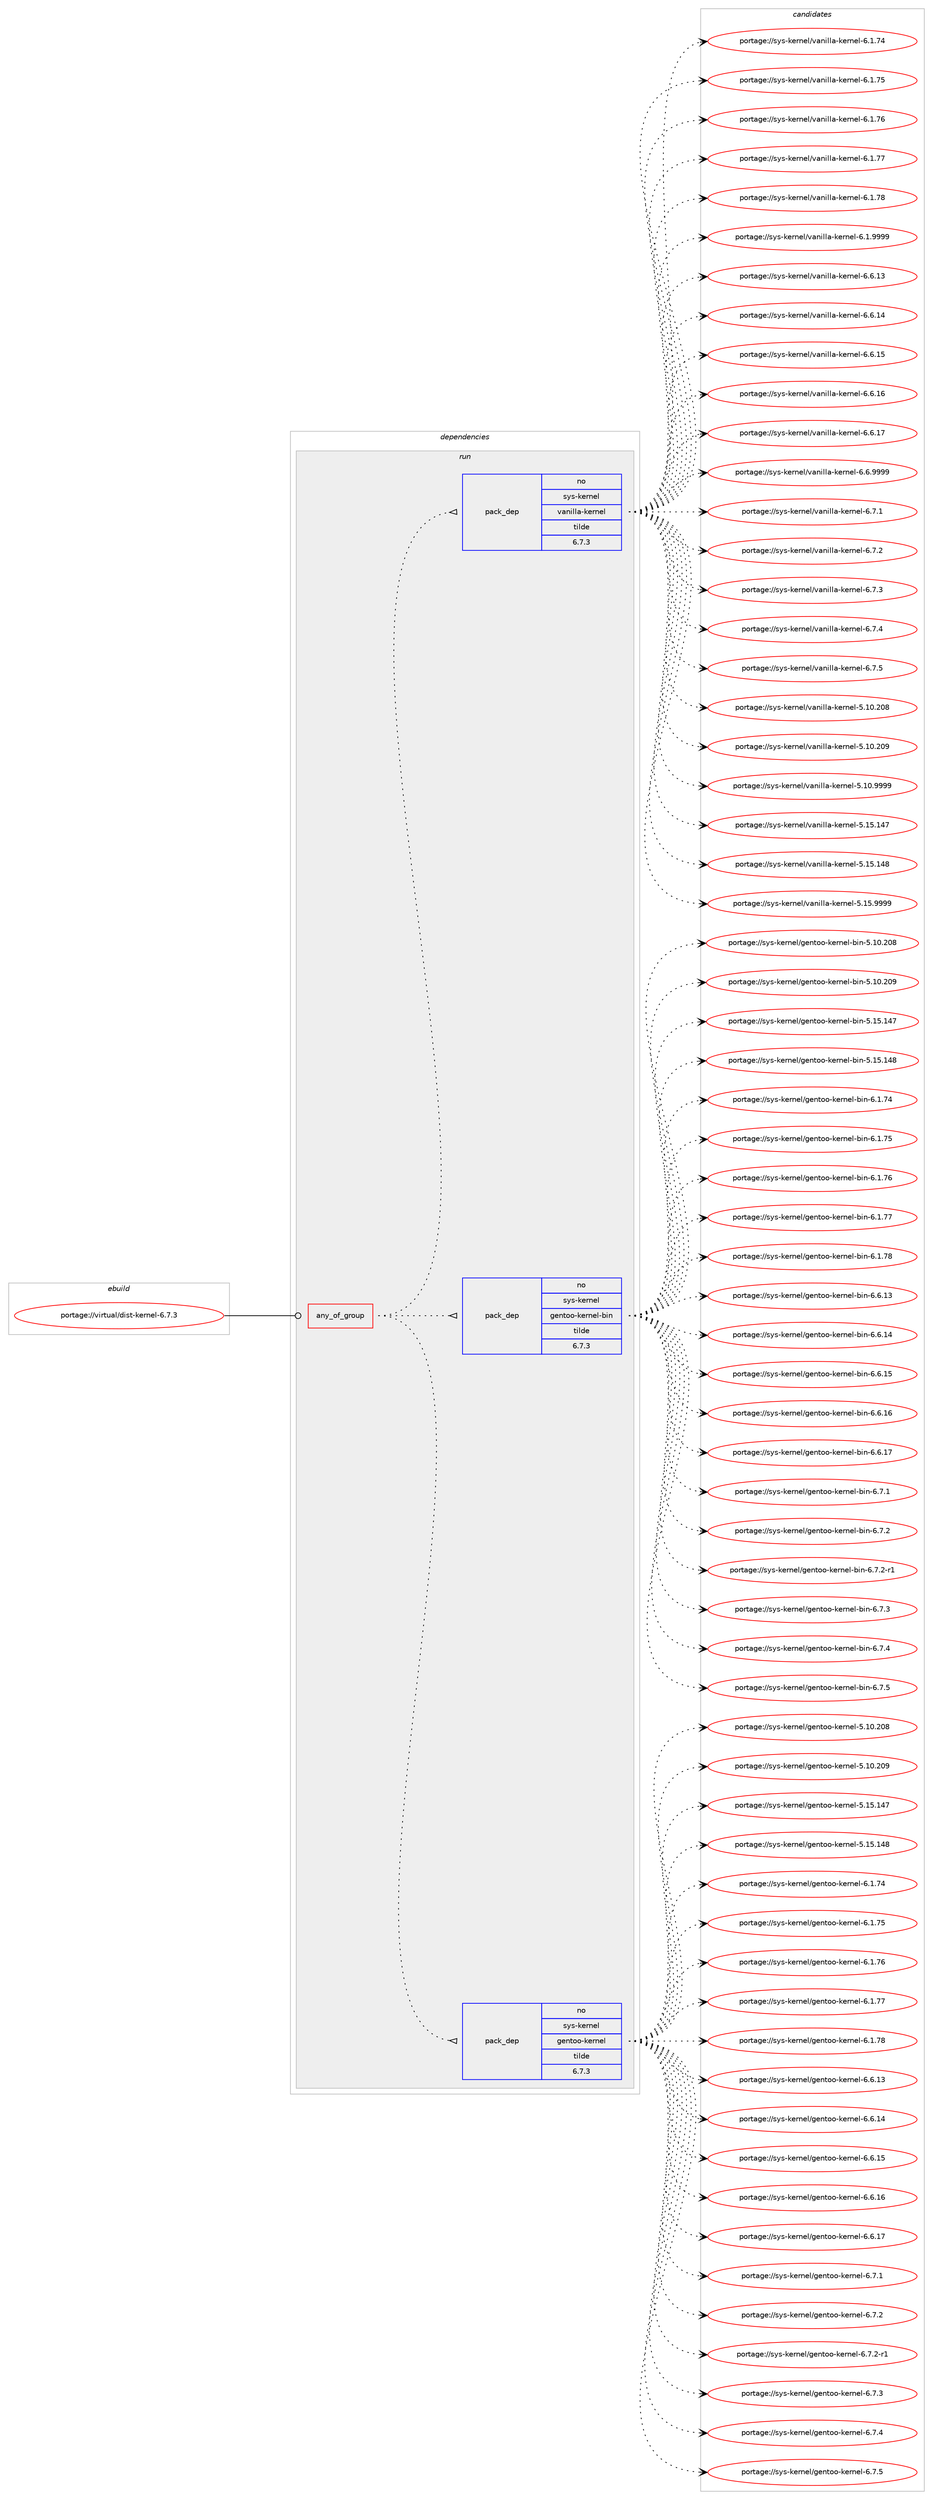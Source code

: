 digraph prolog {

# *************
# Graph options
# *************

newrank=true;
concentrate=true;
compound=true;
graph [rankdir=LR,fontname=Helvetica,fontsize=10,ranksep=1.5];#, ranksep=2.5, nodesep=0.2];
edge  [arrowhead=vee];
node  [fontname=Helvetica,fontsize=10];

# **********
# The ebuild
# **********

subgraph cluster_leftcol {
color=gray;
rank=same;
label=<<i>ebuild</i>>;
id [label="portage://virtual/dist-kernel-6.7.3", color=red, width=4, href="../virtual/dist-kernel-6.7.3.svg"];
}

# ****************
# The dependencies
# ****************

subgraph cluster_midcol {
color=gray;
label=<<i>dependencies</i>>;
subgraph cluster_compile {
fillcolor="#eeeeee";
style=filled;
label=<<i>compile</i>>;
}
subgraph cluster_compileandrun {
fillcolor="#eeeeee";
style=filled;
label=<<i>compile and run</i>>;
}
subgraph cluster_run {
fillcolor="#eeeeee";
style=filled;
label=<<i>run</i>>;
subgraph any231 {
dependency25520 [label=<<TABLE BORDER="0" CELLBORDER="1" CELLSPACING="0" CELLPADDING="4"><TR><TD CELLPADDING="10">any_of_group</TD></TR></TABLE>>, shape=none, color=red];subgraph pack8233 {
dependency25521 [label=<<TABLE BORDER="0" CELLBORDER="1" CELLSPACING="0" CELLPADDING="4" WIDTH="220"><TR><TD ROWSPAN="6" CELLPADDING="30">pack_dep</TD></TR><TR><TD WIDTH="110">no</TD></TR><TR><TD>sys-kernel</TD></TR><TR><TD>gentoo-kernel</TD></TR><TR><TD>tilde</TD></TR><TR><TD>6.7.3</TD></TR></TABLE>>, shape=none, color=blue];
}
dependency25520:e -> dependency25521:w [weight=20,style="dotted",arrowhead="oinv"];
subgraph pack8234 {
dependency25522 [label=<<TABLE BORDER="0" CELLBORDER="1" CELLSPACING="0" CELLPADDING="4" WIDTH="220"><TR><TD ROWSPAN="6" CELLPADDING="30">pack_dep</TD></TR><TR><TD WIDTH="110">no</TD></TR><TR><TD>sys-kernel</TD></TR><TR><TD>gentoo-kernel-bin</TD></TR><TR><TD>tilde</TD></TR><TR><TD>6.7.3</TD></TR></TABLE>>, shape=none, color=blue];
}
dependency25520:e -> dependency25522:w [weight=20,style="dotted",arrowhead="oinv"];
subgraph pack8235 {
dependency25523 [label=<<TABLE BORDER="0" CELLBORDER="1" CELLSPACING="0" CELLPADDING="4" WIDTH="220"><TR><TD ROWSPAN="6" CELLPADDING="30">pack_dep</TD></TR><TR><TD WIDTH="110">no</TD></TR><TR><TD>sys-kernel</TD></TR><TR><TD>vanilla-kernel</TD></TR><TR><TD>tilde</TD></TR><TR><TD>6.7.3</TD></TR></TABLE>>, shape=none, color=blue];
}
dependency25520:e -> dependency25523:w [weight=20,style="dotted",arrowhead="oinv"];
}
id:e -> dependency25520:w [weight=20,style="solid",arrowhead="odot"];
}
}

# **************
# The candidates
# **************

subgraph cluster_choices {
rank=same;
color=gray;
label=<<i>candidates</i>>;

subgraph choice8233 {
color=black;
nodesep=1;
choice115121115451071011141101011084710310111011611111145107101114110101108455346494846504856 [label="portage://sys-kernel/gentoo-kernel-5.10.208", color=red, width=4,href="../sys-kernel/gentoo-kernel-5.10.208.svg"];
choice115121115451071011141101011084710310111011611111145107101114110101108455346494846504857 [label="portage://sys-kernel/gentoo-kernel-5.10.209", color=red, width=4,href="../sys-kernel/gentoo-kernel-5.10.209.svg"];
choice115121115451071011141101011084710310111011611111145107101114110101108455346495346495255 [label="portage://sys-kernel/gentoo-kernel-5.15.147", color=red, width=4,href="../sys-kernel/gentoo-kernel-5.15.147.svg"];
choice115121115451071011141101011084710310111011611111145107101114110101108455346495346495256 [label="portage://sys-kernel/gentoo-kernel-5.15.148", color=red, width=4,href="../sys-kernel/gentoo-kernel-5.15.148.svg"];
choice11512111545107101114110101108471031011101161111114510710111411010110845544649465552 [label="portage://sys-kernel/gentoo-kernel-6.1.74", color=red, width=4,href="../sys-kernel/gentoo-kernel-6.1.74.svg"];
choice11512111545107101114110101108471031011101161111114510710111411010110845544649465553 [label="portage://sys-kernel/gentoo-kernel-6.1.75", color=red, width=4,href="../sys-kernel/gentoo-kernel-6.1.75.svg"];
choice11512111545107101114110101108471031011101161111114510710111411010110845544649465554 [label="portage://sys-kernel/gentoo-kernel-6.1.76", color=red, width=4,href="../sys-kernel/gentoo-kernel-6.1.76.svg"];
choice11512111545107101114110101108471031011101161111114510710111411010110845544649465555 [label="portage://sys-kernel/gentoo-kernel-6.1.77", color=red, width=4,href="../sys-kernel/gentoo-kernel-6.1.77.svg"];
choice11512111545107101114110101108471031011101161111114510710111411010110845544649465556 [label="portage://sys-kernel/gentoo-kernel-6.1.78", color=red, width=4,href="../sys-kernel/gentoo-kernel-6.1.78.svg"];
choice11512111545107101114110101108471031011101161111114510710111411010110845544654464951 [label="portage://sys-kernel/gentoo-kernel-6.6.13", color=red, width=4,href="../sys-kernel/gentoo-kernel-6.6.13.svg"];
choice11512111545107101114110101108471031011101161111114510710111411010110845544654464952 [label="portage://sys-kernel/gentoo-kernel-6.6.14", color=red, width=4,href="../sys-kernel/gentoo-kernel-6.6.14.svg"];
choice11512111545107101114110101108471031011101161111114510710111411010110845544654464953 [label="portage://sys-kernel/gentoo-kernel-6.6.15", color=red, width=4,href="../sys-kernel/gentoo-kernel-6.6.15.svg"];
choice11512111545107101114110101108471031011101161111114510710111411010110845544654464954 [label="portage://sys-kernel/gentoo-kernel-6.6.16", color=red, width=4,href="../sys-kernel/gentoo-kernel-6.6.16.svg"];
choice11512111545107101114110101108471031011101161111114510710111411010110845544654464955 [label="portage://sys-kernel/gentoo-kernel-6.6.17", color=red, width=4,href="../sys-kernel/gentoo-kernel-6.6.17.svg"];
choice115121115451071011141101011084710310111011611111145107101114110101108455446554649 [label="portage://sys-kernel/gentoo-kernel-6.7.1", color=red, width=4,href="../sys-kernel/gentoo-kernel-6.7.1.svg"];
choice115121115451071011141101011084710310111011611111145107101114110101108455446554650 [label="portage://sys-kernel/gentoo-kernel-6.7.2", color=red, width=4,href="../sys-kernel/gentoo-kernel-6.7.2.svg"];
choice1151211154510710111411010110847103101110116111111451071011141101011084554465546504511449 [label="portage://sys-kernel/gentoo-kernel-6.7.2-r1", color=red, width=4,href="../sys-kernel/gentoo-kernel-6.7.2-r1.svg"];
choice115121115451071011141101011084710310111011611111145107101114110101108455446554651 [label="portage://sys-kernel/gentoo-kernel-6.7.3", color=red, width=4,href="../sys-kernel/gentoo-kernel-6.7.3.svg"];
choice115121115451071011141101011084710310111011611111145107101114110101108455446554652 [label="portage://sys-kernel/gentoo-kernel-6.7.4", color=red, width=4,href="../sys-kernel/gentoo-kernel-6.7.4.svg"];
choice115121115451071011141101011084710310111011611111145107101114110101108455446554653 [label="portage://sys-kernel/gentoo-kernel-6.7.5", color=red, width=4,href="../sys-kernel/gentoo-kernel-6.7.5.svg"];
dependency25521:e -> choice115121115451071011141101011084710310111011611111145107101114110101108455346494846504856:w [style=dotted,weight="100"];
dependency25521:e -> choice115121115451071011141101011084710310111011611111145107101114110101108455346494846504857:w [style=dotted,weight="100"];
dependency25521:e -> choice115121115451071011141101011084710310111011611111145107101114110101108455346495346495255:w [style=dotted,weight="100"];
dependency25521:e -> choice115121115451071011141101011084710310111011611111145107101114110101108455346495346495256:w [style=dotted,weight="100"];
dependency25521:e -> choice11512111545107101114110101108471031011101161111114510710111411010110845544649465552:w [style=dotted,weight="100"];
dependency25521:e -> choice11512111545107101114110101108471031011101161111114510710111411010110845544649465553:w [style=dotted,weight="100"];
dependency25521:e -> choice11512111545107101114110101108471031011101161111114510710111411010110845544649465554:w [style=dotted,weight="100"];
dependency25521:e -> choice11512111545107101114110101108471031011101161111114510710111411010110845544649465555:w [style=dotted,weight="100"];
dependency25521:e -> choice11512111545107101114110101108471031011101161111114510710111411010110845544649465556:w [style=dotted,weight="100"];
dependency25521:e -> choice11512111545107101114110101108471031011101161111114510710111411010110845544654464951:w [style=dotted,weight="100"];
dependency25521:e -> choice11512111545107101114110101108471031011101161111114510710111411010110845544654464952:w [style=dotted,weight="100"];
dependency25521:e -> choice11512111545107101114110101108471031011101161111114510710111411010110845544654464953:w [style=dotted,weight="100"];
dependency25521:e -> choice11512111545107101114110101108471031011101161111114510710111411010110845544654464954:w [style=dotted,weight="100"];
dependency25521:e -> choice11512111545107101114110101108471031011101161111114510710111411010110845544654464955:w [style=dotted,weight="100"];
dependency25521:e -> choice115121115451071011141101011084710310111011611111145107101114110101108455446554649:w [style=dotted,weight="100"];
dependency25521:e -> choice115121115451071011141101011084710310111011611111145107101114110101108455446554650:w [style=dotted,weight="100"];
dependency25521:e -> choice1151211154510710111411010110847103101110116111111451071011141101011084554465546504511449:w [style=dotted,weight="100"];
dependency25521:e -> choice115121115451071011141101011084710310111011611111145107101114110101108455446554651:w [style=dotted,weight="100"];
dependency25521:e -> choice115121115451071011141101011084710310111011611111145107101114110101108455446554652:w [style=dotted,weight="100"];
dependency25521:e -> choice115121115451071011141101011084710310111011611111145107101114110101108455446554653:w [style=dotted,weight="100"];
}
subgraph choice8234 {
color=black;
nodesep=1;
choice1151211154510710111411010110847103101110116111111451071011141101011084598105110455346494846504856 [label="portage://sys-kernel/gentoo-kernel-bin-5.10.208", color=red, width=4,href="../sys-kernel/gentoo-kernel-bin-5.10.208.svg"];
choice1151211154510710111411010110847103101110116111111451071011141101011084598105110455346494846504857 [label="portage://sys-kernel/gentoo-kernel-bin-5.10.209", color=red, width=4,href="../sys-kernel/gentoo-kernel-bin-5.10.209.svg"];
choice1151211154510710111411010110847103101110116111111451071011141101011084598105110455346495346495255 [label="portage://sys-kernel/gentoo-kernel-bin-5.15.147", color=red, width=4,href="../sys-kernel/gentoo-kernel-bin-5.15.147.svg"];
choice1151211154510710111411010110847103101110116111111451071011141101011084598105110455346495346495256 [label="portage://sys-kernel/gentoo-kernel-bin-5.15.148", color=red, width=4,href="../sys-kernel/gentoo-kernel-bin-5.15.148.svg"];
choice115121115451071011141101011084710310111011611111145107101114110101108459810511045544649465552 [label="portage://sys-kernel/gentoo-kernel-bin-6.1.74", color=red, width=4,href="../sys-kernel/gentoo-kernel-bin-6.1.74.svg"];
choice115121115451071011141101011084710310111011611111145107101114110101108459810511045544649465553 [label="portage://sys-kernel/gentoo-kernel-bin-6.1.75", color=red, width=4,href="../sys-kernel/gentoo-kernel-bin-6.1.75.svg"];
choice115121115451071011141101011084710310111011611111145107101114110101108459810511045544649465554 [label="portage://sys-kernel/gentoo-kernel-bin-6.1.76", color=red, width=4,href="../sys-kernel/gentoo-kernel-bin-6.1.76.svg"];
choice115121115451071011141101011084710310111011611111145107101114110101108459810511045544649465555 [label="portage://sys-kernel/gentoo-kernel-bin-6.1.77", color=red, width=4,href="../sys-kernel/gentoo-kernel-bin-6.1.77.svg"];
choice115121115451071011141101011084710310111011611111145107101114110101108459810511045544649465556 [label="portage://sys-kernel/gentoo-kernel-bin-6.1.78", color=red, width=4,href="../sys-kernel/gentoo-kernel-bin-6.1.78.svg"];
choice115121115451071011141101011084710310111011611111145107101114110101108459810511045544654464951 [label="portage://sys-kernel/gentoo-kernel-bin-6.6.13", color=red, width=4,href="../sys-kernel/gentoo-kernel-bin-6.6.13.svg"];
choice115121115451071011141101011084710310111011611111145107101114110101108459810511045544654464952 [label="portage://sys-kernel/gentoo-kernel-bin-6.6.14", color=red, width=4,href="../sys-kernel/gentoo-kernel-bin-6.6.14.svg"];
choice115121115451071011141101011084710310111011611111145107101114110101108459810511045544654464953 [label="portage://sys-kernel/gentoo-kernel-bin-6.6.15", color=red, width=4,href="../sys-kernel/gentoo-kernel-bin-6.6.15.svg"];
choice115121115451071011141101011084710310111011611111145107101114110101108459810511045544654464954 [label="portage://sys-kernel/gentoo-kernel-bin-6.6.16", color=red, width=4,href="../sys-kernel/gentoo-kernel-bin-6.6.16.svg"];
choice115121115451071011141101011084710310111011611111145107101114110101108459810511045544654464955 [label="portage://sys-kernel/gentoo-kernel-bin-6.6.17", color=red, width=4,href="../sys-kernel/gentoo-kernel-bin-6.6.17.svg"];
choice1151211154510710111411010110847103101110116111111451071011141101011084598105110455446554649 [label="portage://sys-kernel/gentoo-kernel-bin-6.7.1", color=red, width=4,href="../sys-kernel/gentoo-kernel-bin-6.7.1.svg"];
choice1151211154510710111411010110847103101110116111111451071011141101011084598105110455446554650 [label="portage://sys-kernel/gentoo-kernel-bin-6.7.2", color=red, width=4,href="../sys-kernel/gentoo-kernel-bin-6.7.2.svg"];
choice11512111545107101114110101108471031011101161111114510710111411010110845981051104554465546504511449 [label="portage://sys-kernel/gentoo-kernel-bin-6.7.2-r1", color=red, width=4,href="../sys-kernel/gentoo-kernel-bin-6.7.2-r1.svg"];
choice1151211154510710111411010110847103101110116111111451071011141101011084598105110455446554651 [label="portage://sys-kernel/gentoo-kernel-bin-6.7.3", color=red, width=4,href="../sys-kernel/gentoo-kernel-bin-6.7.3.svg"];
choice1151211154510710111411010110847103101110116111111451071011141101011084598105110455446554652 [label="portage://sys-kernel/gentoo-kernel-bin-6.7.4", color=red, width=4,href="../sys-kernel/gentoo-kernel-bin-6.7.4.svg"];
choice1151211154510710111411010110847103101110116111111451071011141101011084598105110455446554653 [label="portage://sys-kernel/gentoo-kernel-bin-6.7.5", color=red, width=4,href="../sys-kernel/gentoo-kernel-bin-6.7.5.svg"];
dependency25522:e -> choice1151211154510710111411010110847103101110116111111451071011141101011084598105110455346494846504856:w [style=dotted,weight="100"];
dependency25522:e -> choice1151211154510710111411010110847103101110116111111451071011141101011084598105110455346494846504857:w [style=dotted,weight="100"];
dependency25522:e -> choice1151211154510710111411010110847103101110116111111451071011141101011084598105110455346495346495255:w [style=dotted,weight="100"];
dependency25522:e -> choice1151211154510710111411010110847103101110116111111451071011141101011084598105110455346495346495256:w [style=dotted,weight="100"];
dependency25522:e -> choice115121115451071011141101011084710310111011611111145107101114110101108459810511045544649465552:w [style=dotted,weight="100"];
dependency25522:e -> choice115121115451071011141101011084710310111011611111145107101114110101108459810511045544649465553:w [style=dotted,weight="100"];
dependency25522:e -> choice115121115451071011141101011084710310111011611111145107101114110101108459810511045544649465554:w [style=dotted,weight="100"];
dependency25522:e -> choice115121115451071011141101011084710310111011611111145107101114110101108459810511045544649465555:w [style=dotted,weight="100"];
dependency25522:e -> choice115121115451071011141101011084710310111011611111145107101114110101108459810511045544649465556:w [style=dotted,weight="100"];
dependency25522:e -> choice115121115451071011141101011084710310111011611111145107101114110101108459810511045544654464951:w [style=dotted,weight="100"];
dependency25522:e -> choice115121115451071011141101011084710310111011611111145107101114110101108459810511045544654464952:w [style=dotted,weight="100"];
dependency25522:e -> choice115121115451071011141101011084710310111011611111145107101114110101108459810511045544654464953:w [style=dotted,weight="100"];
dependency25522:e -> choice115121115451071011141101011084710310111011611111145107101114110101108459810511045544654464954:w [style=dotted,weight="100"];
dependency25522:e -> choice115121115451071011141101011084710310111011611111145107101114110101108459810511045544654464955:w [style=dotted,weight="100"];
dependency25522:e -> choice1151211154510710111411010110847103101110116111111451071011141101011084598105110455446554649:w [style=dotted,weight="100"];
dependency25522:e -> choice1151211154510710111411010110847103101110116111111451071011141101011084598105110455446554650:w [style=dotted,weight="100"];
dependency25522:e -> choice11512111545107101114110101108471031011101161111114510710111411010110845981051104554465546504511449:w [style=dotted,weight="100"];
dependency25522:e -> choice1151211154510710111411010110847103101110116111111451071011141101011084598105110455446554651:w [style=dotted,weight="100"];
dependency25522:e -> choice1151211154510710111411010110847103101110116111111451071011141101011084598105110455446554652:w [style=dotted,weight="100"];
dependency25522:e -> choice1151211154510710111411010110847103101110116111111451071011141101011084598105110455446554653:w [style=dotted,weight="100"];
}
subgraph choice8235 {
color=black;
nodesep=1;
choice1151211154510710111411010110847118971101051081089745107101114110101108455346494846504856 [label="portage://sys-kernel/vanilla-kernel-5.10.208", color=red, width=4,href="../sys-kernel/vanilla-kernel-5.10.208.svg"];
choice1151211154510710111411010110847118971101051081089745107101114110101108455346494846504857 [label="portage://sys-kernel/vanilla-kernel-5.10.209", color=red, width=4,href="../sys-kernel/vanilla-kernel-5.10.209.svg"];
choice115121115451071011141101011084711897110105108108974510710111411010110845534649484657575757 [label="portage://sys-kernel/vanilla-kernel-5.10.9999", color=red, width=4,href="../sys-kernel/vanilla-kernel-5.10.9999.svg"];
choice1151211154510710111411010110847118971101051081089745107101114110101108455346495346495255 [label="portage://sys-kernel/vanilla-kernel-5.15.147", color=red, width=4,href="../sys-kernel/vanilla-kernel-5.15.147.svg"];
choice1151211154510710111411010110847118971101051081089745107101114110101108455346495346495256 [label="portage://sys-kernel/vanilla-kernel-5.15.148", color=red, width=4,href="../sys-kernel/vanilla-kernel-5.15.148.svg"];
choice115121115451071011141101011084711897110105108108974510710111411010110845534649534657575757 [label="portage://sys-kernel/vanilla-kernel-5.15.9999", color=red, width=4,href="../sys-kernel/vanilla-kernel-5.15.9999.svg"];
choice115121115451071011141101011084711897110105108108974510710111411010110845544649465552 [label="portage://sys-kernel/vanilla-kernel-6.1.74", color=red, width=4,href="../sys-kernel/vanilla-kernel-6.1.74.svg"];
choice115121115451071011141101011084711897110105108108974510710111411010110845544649465553 [label="portage://sys-kernel/vanilla-kernel-6.1.75", color=red, width=4,href="../sys-kernel/vanilla-kernel-6.1.75.svg"];
choice115121115451071011141101011084711897110105108108974510710111411010110845544649465554 [label="portage://sys-kernel/vanilla-kernel-6.1.76", color=red, width=4,href="../sys-kernel/vanilla-kernel-6.1.76.svg"];
choice115121115451071011141101011084711897110105108108974510710111411010110845544649465555 [label="portage://sys-kernel/vanilla-kernel-6.1.77", color=red, width=4,href="../sys-kernel/vanilla-kernel-6.1.77.svg"];
choice115121115451071011141101011084711897110105108108974510710111411010110845544649465556 [label="portage://sys-kernel/vanilla-kernel-6.1.78", color=red, width=4,href="../sys-kernel/vanilla-kernel-6.1.78.svg"];
choice1151211154510710111411010110847118971101051081089745107101114110101108455446494657575757 [label="portage://sys-kernel/vanilla-kernel-6.1.9999", color=red, width=4,href="../sys-kernel/vanilla-kernel-6.1.9999.svg"];
choice115121115451071011141101011084711897110105108108974510710111411010110845544654464951 [label="portage://sys-kernel/vanilla-kernel-6.6.13", color=red, width=4,href="../sys-kernel/vanilla-kernel-6.6.13.svg"];
choice115121115451071011141101011084711897110105108108974510710111411010110845544654464952 [label="portage://sys-kernel/vanilla-kernel-6.6.14", color=red, width=4,href="../sys-kernel/vanilla-kernel-6.6.14.svg"];
choice115121115451071011141101011084711897110105108108974510710111411010110845544654464953 [label="portage://sys-kernel/vanilla-kernel-6.6.15", color=red, width=4,href="../sys-kernel/vanilla-kernel-6.6.15.svg"];
choice115121115451071011141101011084711897110105108108974510710111411010110845544654464954 [label="portage://sys-kernel/vanilla-kernel-6.6.16", color=red, width=4,href="../sys-kernel/vanilla-kernel-6.6.16.svg"];
choice115121115451071011141101011084711897110105108108974510710111411010110845544654464955 [label="portage://sys-kernel/vanilla-kernel-6.6.17", color=red, width=4,href="../sys-kernel/vanilla-kernel-6.6.17.svg"];
choice1151211154510710111411010110847118971101051081089745107101114110101108455446544657575757 [label="portage://sys-kernel/vanilla-kernel-6.6.9999", color=red, width=4,href="../sys-kernel/vanilla-kernel-6.6.9999.svg"];
choice1151211154510710111411010110847118971101051081089745107101114110101108455446554649 [label="portage://sys-kernel/vanilla-kernel-6.7.1", color=red, width=4,href="../sys-kernel/vanilla-kernel-6.7.1.svg"];
choice1151211154510710111411010110847118971101051081089745107101114110101108455446554650 [label="portage://sys-kernel/vanilla-kernel-6.7.2", color=red, width=4,href="../sys-kernel/vanilla-kernel-6.7.2.svg"];
choice1151211154510710111411010110847118971101051081089745107101114110101108455446554651 [label="portage://sys-kernel/vanilla-kernel-6.7.3", color=red, width=4,href="../sys-kernel/vanilla-kernel-6.7.3.svg"];
choice1151211154510710111411010110847118971101051081089745107101114110101108455446554652 [label="portage://sys-kernel/vanilla-kernel-6.7.4", color=red, width=4,href="../sys-kernel/vanilla-kernel-6.7.4.svg"];
choice1151211154510710111411010110847118971101051081089745107101114110101108455446554653 [label="portage://sys-kernel/vanilla-kernel-6.7.5", color=red, width=4,href="../sys-kernel/vanilla-kernel-6.7.5.svg"];
dependency25523:e -> choice1151211154510710111411010110847118971101051081089745107101114110101108455346494846504856:w [style=dotted,weight="100"];
dependency25523:e -> choice1151211154510710111411010110847118971101051081089745107101114110101108455346494846504857:w [style=dotted,weight="100"];
dependency25523:e -> choice115121115451071011141101011084711897110105108108974510710111411010110845534649484657575757:w [style=dotted,weight="100"];
dependency25523:e -> choice1151211154510710111411010110847118971101051081089745107101114110101108455346495346495255:w [style=dotted,weight="100"];
dependency25523:e -> choice1151211154510710111411010110847118971101051081089745107101114110101108455346495346495256:w [style=dotted,weight="100"];
dependency25523:e -> choice115121115451071011141101011084711897110105108108974510710111411010110845534649534657575757:w [style=dotted,weight="100"];
dependency25523:e -> choice115121115451071011141101011084711897110105108108974510710111411010110845544649465552:w [style=dotted,weight="100"];
dependency25523:e -> choice115121115451071011141101011084711897110105108108974510710111411010110845544649465553:w [style=dotted,weight="100"];
dependency25523:e -> choice115121115451071011141101011084711897110105108108974510710111411010110845544649465554:w [style=dotted,weight="100"];
dependency25523:e -> choice115121115451071011141101011084711897110105108108974510710111411010110845544649465555:w [style=dotted,weight="100"];
dependency25523:e -> choice115121115451071011141101011084711897110105108108974510710111411010110845544649465556:w [style=dotted,weight="100"];
dependency25523:e -> choice1151211154510710111411010110847118971101051081089745107101114110101108455446494657575757:w [style=dotted,weight="100"];
dependency25523:e -> choice115121115451071011141101011084711897110105108108974510710111411010110845544654464951:w [style=dotted,weight="100"];
dependency25523:e -> choice115121115451071011141101011084711897110105108108974510710111411010110845544654464952:w [style=dotted,weight="100"];
dependency25523:e -> choice115121115451071011141101011084711897110105108108974510710111411010110845544654464953:w [style=dotted,weight="100"];
dependency25523:e -> choice115121115451071011141101011084711897110105108108974510710111411010110845544654464954:w [style=dotted,weight="100"];
dependency25523:e -> choice115121115451071011141101011084711897110105108108974510710111411010110845544654464955:w [style=dotted,weight="100"];
dependency25523:e -> choice1151211154510710111411010110847118971101051081089745107101114110101108455446544657575757:w [style=dotted,weight="100"];
dependency25523:e -> choice1151211154510710111411010110847118971101051081089745107101114110101108455446554649:w [style=dotted,weight="100"];
dependency25523:e -> choice1151211154510710111411010110847118971101051081089745107101114110101108455446554650:w [style=dotted,weight="100"];
dependency25523:e -> choice1151211154510710111411010110847118971101051081089745107101114110101108455446554651:w [style=dotted,weight="100"];
dependency25523:e -> choice1151211154510710111411010110847118971101051081089745107101114110101108455446554652:w [style=dotted,weight="100"];
dependency25523:e -> choice1151211154510710111411010110847118971101051081089745107101114110101108455446554653:w [style=dotted,weight="100"];
}
}

}
